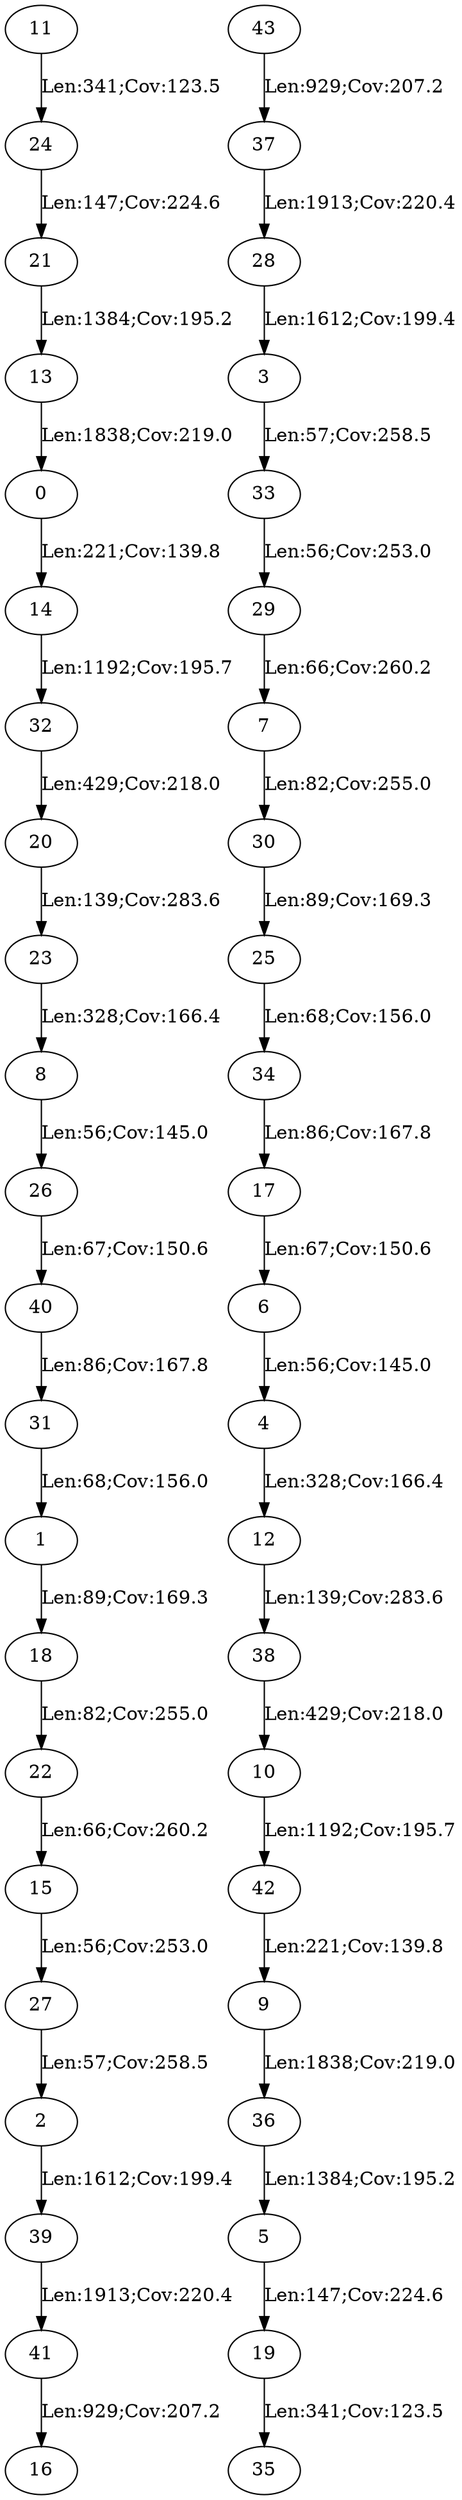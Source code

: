 digraph {
0;
1;
2;
3;
4;
5;
6;
7;
8;
9;
10;
11;
12;
13;
14;
15;
16;
17;
18;
19;
20;
21;
22;
23;
24;
25;
26;
27;
28;
29;
30;
31;
32;
33;
34;
35;
36;
37;
38;
39;
40;
41;
42;
43;
6 -> 4 [label="Len:56;Cov:145.0"];
8 -> 26 [label="Len:56;Cov:145.0"];
33 -> 29 [label="Len:56;Cov:253.0"];
15 -> 27 [label="Len:56;Cov:253.0"];
27 -> 2 [label="Len:57;Cov:258.5"];
3 -> 33 [label="Len:57;Cov:258.5"];
29 -> 7 [label="Len:66;Cov:260.2"];
31 -> 1 [label="Len:68;Cov:156.0"];
18 -> 22 [label="Len:82;Cov:255.0"];
40 -> 31 [label="Len:86;Cov:167.8"];
17 -> 6 [label="Len:67;Cov:150.6"];
25 -> 34 [label="Len:68;Cov:156.0"];
34 -> 17 [label="Len:86;Cov:167.8"];
7 -> 30 [label="Len:82;Cov:255.0"];
20 -> 23 [label="Len:139;Cov:283.6"];
30 -> 25 [label="Len:89;Cov:169.3"];
26 -> 40 [label="Len:67;Cov:150.6"];
22 -> 15 [label="Len:66;Cov:260.2"];
0 -> 14 [label="Len:221;Cov:139.8"];
1 -> 18 [label="Len:89;Cov:169.3"];
5 -> 19 [label="Len:147;Cov:224.6"];
24 -> 21 [label="Len:147;Cov:224.6"];
42 -> 9 [label="Len:221;Cov:139.8"];
4 -> 12 [label="Len:328;Cov:166.4"];
32 -> 20 [label="Len:429;Cov:218.0"];
12 -> 38 [label="Len:139;Cov:283.6"];
41 -> 16 [label="Len:929;Cov:207.2"];
23 -> 8 [label="Len:328;Cov:166.4"];
10 -> 42 [label="Len:1192;Cov:195.7"];
28 -> 3 [label="Len:1612;Cov:199.4"];
38 -> 10 [label="Len:429;Cov:218.0"];
43 -> 37 [label="Len:929;Cov:207.2"];
11 -> 24 [label="Len:341;Cov:123.5"];
14 -> 32 [label="Len:1192;Cov:195.7"];
13 -> 0 [label="Len:1838;Cov:219.0"];
2 -> 39 [label="Len:1612;Cov:199.4"];
9 -> 36 [label="Len:1838;Cov:219.0"];
36 -> 5 [label="Len:1384;Cov:195.2"];
21 -> 13 [label="Len:1384;Cov:195.2"];
19 -> 35 [label="Len:341;Cov:123.5"];
39 -> 41 [label="Len:1913;Cov:220.4"];
37 -> 28 [label="Len:1913;Cov:220.4"];
}